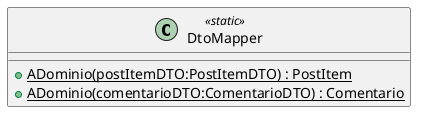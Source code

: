 @startuml
class DtoMapper <<static>> {
    + {static} ADominio(postItemDTO:PostItemDTO) : PostItem
    + {static} ADominio(comentarioDTO:ComentarioDTO) : Comentario
}
@enduml
